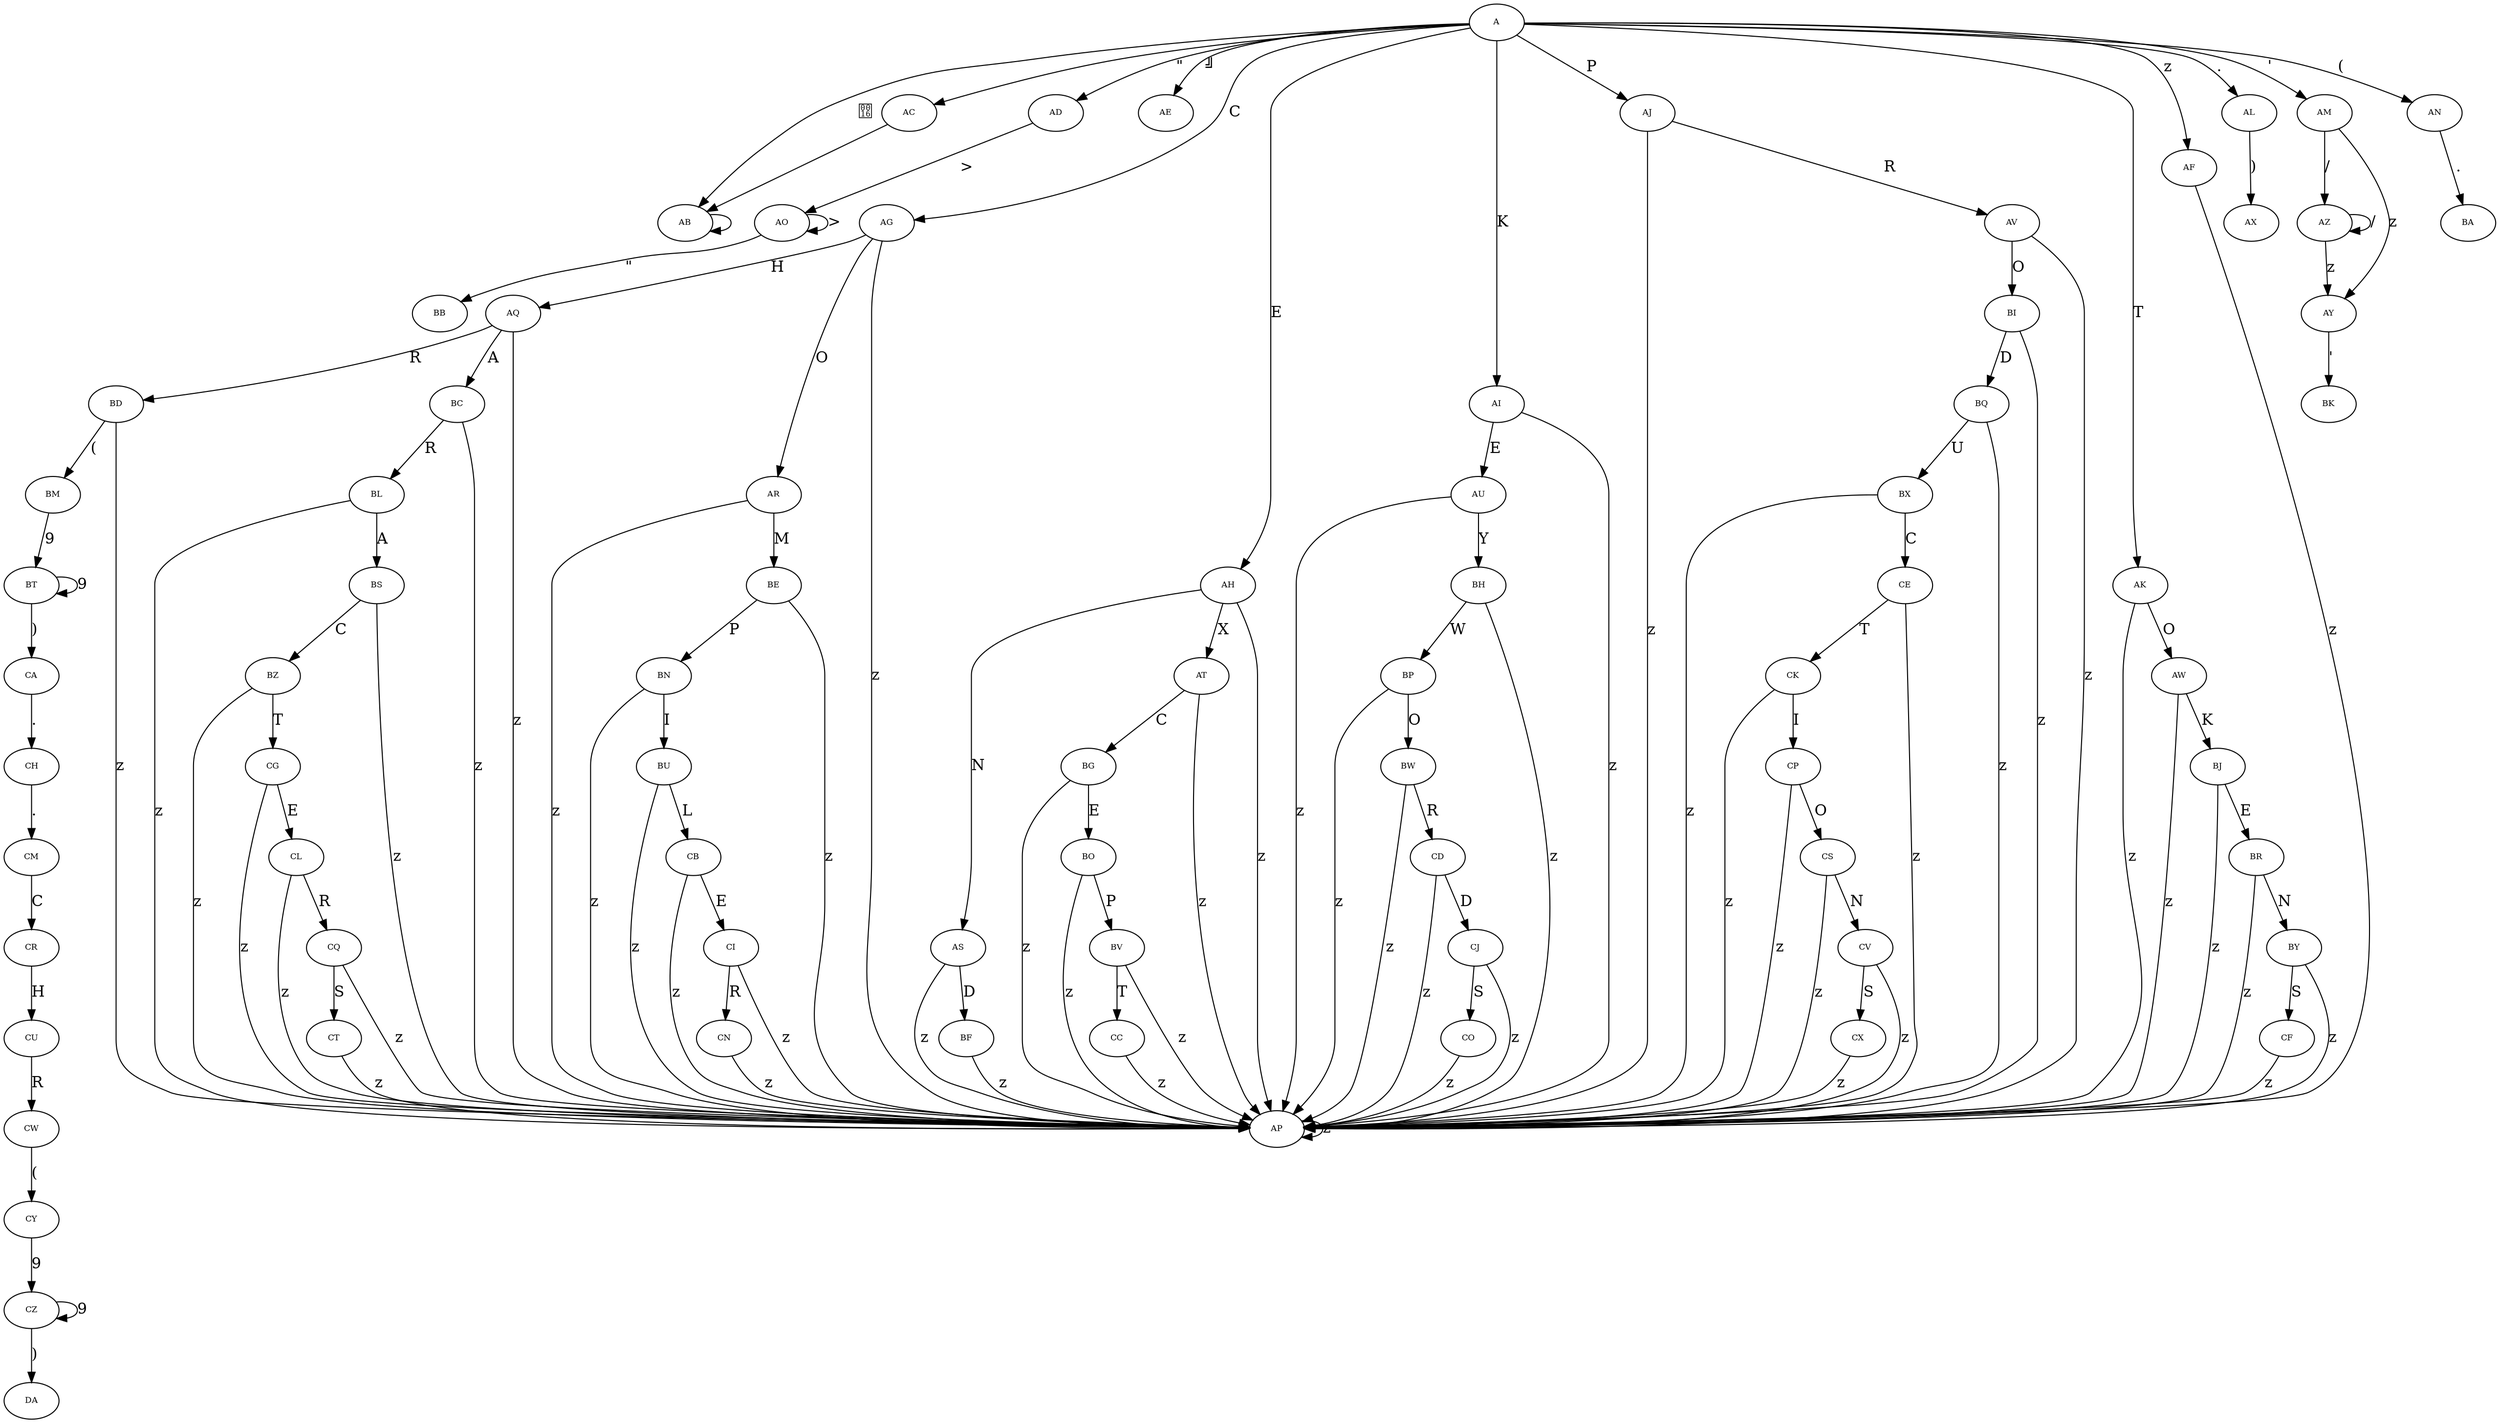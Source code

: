 digraph RGL__DirectedAdjacencyGraph {
    A [
        fontsize = 8,
        label = A
    ]

    AB [
        fontsize = 8,
        label = AB
    ]

    AC [
        fontsize = 8,
        label = AC
    ]

    AD [
        fontsize = 8,
        label = AD
    ]

    AE [
        fontsize = 8,
        label = AE
    ]

    AF [
        fontsize = 8,
        label = AF
    ]

    AG [
        fontsize = 8,
        label = AG
    ]

    AH [
        fontsize = 8,
        label = AH
    ]

    AI [
        fontsize = 8,
        label = AI
    ]

    AJ [
        fontsize = 8,
        label = AJ
    ]

    AK [
        fontsize = 8,
        label = AK
    ]

    AL [
        fontsize = 8,
        label = AL
    ]

    AM [
        fontsize = 8,
        label = AM
    ]

    AN [
        fontsize = 8,
        label = AN
    ]

    AO [
        fontsize = 8,
        label = AO
    ]

    AP [
        fontsize = 8,
        label = AP
    ]

    AQ [
        fontsize = 8,
        label = AQ
    ]

    AR [
        fontsize = 8,
        label = AR
    ]

    AS [
        fontsize = 8,
        label = AS
    ]

    AT [
        fontsize = 8,
        label = AT
    ]

    AU [
        fontsize = 8,
        label = AU
    ]

    AV [
        fontsize = 8,
        label = AV
    ]

    AW [
        fontsize = 8,
        label = AW
    ]

    AX [
        fontsize = 8,
        label = AX
    ]

    AY [
        fontsize = 8,
        label = AY
    ]

    AZ [
        fontsize = 8,
        label = AZ
    ]

    BA [
        fontsize = 8,
        label = BA
    ]

    BB [
        fontsize = 8,
        label = BB
    ]

    BC [
        fontsize = 8,
        label = BC
    ]

    BD [
        fontsize = 8,
        label = BD
    ]

    BE [
        fontsize = 8,
        label = BE
    ]

    BF [
        fontsize = 8,
        label = BF
    ]

    BG [
        fontsize = 8,
        label = BG
    ]

    BH [
        fontsize = 8,
        label = BH
    ]

    BI [
        fontsize = 8,
        label = BI
    ]

    BJ [
        fontsize = 8,
        label = BJ
    ]

    BK [
        fontsize = 8,
        label = BK
    ]

    BL [
        fontsize = 8,
        label = BL
    ]

    BM [
        fontsize = 8,
        label = BM
    ]

    BN [
        fontsize = 8,
        label = BN
    ]

    BO [
        fontsize = 8,
        label = BO
    ]

    BP [
        fontsize = 8,
        label = BP
    ]

    BQ [
        fontsize = 8,
        label = BQ
    ]

    BR [
        fontsize = 8,
        label = BR
    ]

    BS [
        fontsize = 8,
        label = BS
    ]

    BT [
        fontsize = 8,
        label = BT
    ]

    BU [
        fontsize = 8,
        label = BU
    ]

    BV [
        fontsize = 8,
        label = BV
    ]

    BW [
        fontsize = 8,
        label = BW
    ]

    BX [
        fontsize = 8,
        label = BX
    ]

    BY [
        fontsize = 8,
        label = BY
    ]

    BZ [
        fontsize = 8,
        label = BZ
    ]

    CA [
        fontsize = 8,
        label = CA
    ]

    CB [
        fontsize = 8,
        label = CB
    ]

    CC [
        fontsize = 8,
        label = CC
    ]

    CD [
        fontsize = 8,
        label = CD
    ]

    CE [
        fontsize = 8,
        label = CE
    ]

    CF [
        fontsize = 8,
        label = CF
    ]

    CG [
        fontsize = 8,
        label = CG
    ]

    CH [
        fontsize = 8,
        label = CH
    ]

    CI [
        fontsize = 8,
        label = CI
    ]

    CJ [
        fontsize = 8,
        label = CJ
    ]

    CK [
        fontsize = 8,
        label = CK
    ]

    CL [
        fontsize = 8,
        label = CL
    ]

    CM [
        fontsize = 8,
        label = CM
    ]

    CN [
        fontsize = 8,
        label = CN
    ]

    CO [
        fontsize = 8,
        label = CO
    ]

    CP [
        fontsize = 8,
        label = CP
    ]

    CQ [
        fontsize = 8,
        label = CQ
    ]

    CR [
        fontsize = 8,
        label = CR
    ]

    CS [
        fontsize = 8,
        label = CS
    ]

    CT [
        fontsize = 8,
        label = CT
    ]

    CU [
        fontsize = 8,
        label = CU
    ]

    CV [
        fontsize = 8,
        label = CV
    ]

    CW [
        fontsize = 8,
        label = CW
    ]

    CX [
        fontsize = 8,
        label = CX
    ]

    CY [
        fontsize = 8,
        label = CY
    ]

    CZ [
        fontsize = 8,
        label = CZ
    ]

    DA [
        fontsize = 8,
        label = DA
    ]

    A -> AB [
        fontsize = 15,
        label = ""
    ]

    A -> AC [
        fontsize = 15,
        label = " "
    ]

    A -> AD [
        fontsize = 15,
        label = "\""
    ]

    A -> AE [
        fontsize = 15,
        label = "╝"
    ]

    A -> AF [
        fontsize = 15,
        label = z
    ]

    A -> AG [
        fontsize = 15,
        label = C
    ]

    A -> AH [
        fontsize = 15,
        label = E
    ]

    A -> AI [
        fontsize = 15,
        label = K
    ]

    A -> AJ [
        fontsize = 15,
        label = P
    ]

    A -> AK [
        fontsize = 15,
        label = T
    ]

    A -> AL [
        fontsize = 15,
        label = "."
    ]

    A -> AM [
        fontsize = 15,
        label = "'"
    ]

    A -> AN [
        fontsize = 15,
        label = "("
    ]

    AB -> AB [
        fontsize = 15,
        label = " "
    ]

    AC -> AB [
        fontsize = 15,
        label = " "
    ]

    AD -> AO [
        fontsize = 15,
        label = ">"
    ]

    AF -> AP [
        fontsize = 15,
        label = z
    ]

    AG -> AP [
        fontsize = 15,
        label = z
    ]

    AG -> AQ [
        fontsize = 15,
        label = H
    ]

    AG -> AR [
        fontsize = 15,
        label = O
    ]

    AH -> AP [
        fontsize = 15,
        label = z
    ]

    AH -> AS [
        fontsize = 15,
        label = N
    ]

    AH -> AT [
        fontsize = 15,
        label = X
    ]

    AI -> AP [
        fontsize = 15,
        label = z
    ]

    AI -> AU [
        fontsize = 15,
        label = E
    ]

    AJ -> AP [
        fontsize = 15,
        label = z
    ]

    AJ -> AV [
        fontsize = 15,
        label = R
    ]

    AK -> AP [
        fontsize = 15,
        label = z
    ]

    AK -> AW [
        fontsize = 15,
        label = O
    ]

    AL -> AX [
        fontsize = 15,
        label = ")"
    ]

    AM -> AY [
        fontsize = 15,
        label = z
    ]

    AM -> AZ [
        fontsize = 15,
        label = "/"
    ]

    AN -> BA [
        fontsize = 15,
        label = "."
    ]

    AO -> AO [
        fontsize = 15,
        label = ">"
    ]

    AO -> BB [
        fontsize = 15,
        label = "\""
    ]

    AP -> AP [
        fontsize = 15,
        label = z
    ]

    AQ -> AP [
        fontsize = 15,
        label = z
    ]

    AQ -> BC [
        fontsize = 15,
        label = A
    ]

    AQ -> BD [
        fontsize = 15,
        label = R
    ]

    AR -> AP [
        fontsize = 15,
        label = z
    ]

    AR -> BE [
        fontsize = 15,
        label = M
    ]

    AS -> AP [
        fontsize = 15,
        label = z
    ]

    AS -> BF [
        fontsize = 15,
        label = D
    ]

    AT -> AP [
        fontsize = 15,
        label = z
    ]

    AT -> BG [
        fontsize = 15,
        label = C
    ]

    AU -> AP [
        fontsize = 15,
        label = z
    ]

    AU -> BH [
        fontsize = 15,
        label = Y
    ]

    AV -> AP [
        fontsize = 15,
        label = z
    ]

    AV -> BI [
        fontsize = 15,
        label = O
    ]

    AW -> AP [
        fontsize = 15,
        label = z
    ]

    AW -> BJ [
        fontsize = 15,
        label = K
    ]

    AY -> BK [
        fontsize = 15,
        label = "'"
    ]

    AZ -> AY [
        fontsize = 15,
        label = z
    ]

    AZ -> AZ [
        fontsize = 15,
        label = "/"
    ]

    BC -> AP [
        fontsize = 15,
        label = z
    ]

    BC -> BL [
        fontsize = 15,
        label = R
    ]

    BD -> AP [
        fontsize = 15,
        label = z
    ]

    BD -> BM [
        fontsize = 15,
        label = "("
    ]

    BE -> AP [
        fontsize = 15,
        label = z
    ]

    BE -> BN [
        fontsize = 15,
        label = P
    ]

    BF -> AP [
        fontsize = 15,
        label = z
    ]

    BG -> AP [
        fontsize = 15,
        label = z
    ]

    BG -> BO [
        fontsize = 15,
        label = E
    ]

    BH -> AP [
        fontsize = 15,
        label = z
    ]

    BH -> BP [
        fontsize = 15,
        label = W
    ]

    BI -> AP [
        fontsize = 15,
        label = z
    ]

    BI -> BQ [
        fontsize = 15,
        label = D
    ]

    BJ -> AP [
        fontsize = 15,
        label = z
    ]

    BJ -> BR [
        fontsize = 15,
        label = E
    ]

    BL -> AP [
        fontsize = 15,
        label = z
    ]

    BL -> BS [
        fontsize = 15,
        label = A
    ]

    BM -> BT [
        fontsize = 15,
        label = 9
    ]

    BN -> AP [
        fontsize = 15,
        label = z
    ]

    BN -> BU [
        fontsize = 15,
        label = I
    ]

    BO -> AP [
        fontsize = 15,
        label = z
    ]

    BO -> BV [
        fontsize = 15,
        label = P
    ]

    BP -> AP [
        fontsize = 15,
        label = z
    ]

    BP -> BW [
        fontsize = 15,
        label = O
    ]

    BQ -> AP [
        fontsize = 15,
        label = z
    ]

    BQ -> BX [
        fontsize = 15,
        label = U
    ]

    BR -> AP [
        fontsize = 15,
        label = z
    ]

    BR -> BY [
        fontsize = 15,
        label = N
    ]

    BS -> AP [
        fontsize = 15,
        label = z
    ]

    BS -> BZ [
        fontsize = 15,
        label = C
    ]

    BT -> BT [
        fontsize = 15,
        label = 9
    ]

    BT -> CA [
        fontsize = 15,
        label = ")"
    ]

    BU -> AP [
        fontsize = 15,
        label = z
    ]

    BU -> CB [
        fontsize = 15,
        label = L
    ]

    BV -> AP [
        fontsize = 15,
        label = z
    ]

    BV -> CC [
        fontsize = 15,
        label = T
    ]

    BW -> AP [
        fontsize = 15,
        label = z
    ]

    BW -> CD [
        fontsize = 15,
        label = R
    ]

    BX -> AP [
        fontsize = 15,
        label = z
    ]

    BX -> CE [
        fontsize = 15,
        label = C
    ]

    BY -> AP [
        fontsize = 15,
        label = z
    ]

    BY -> CF [
        fontsize = 15,
        label = S
    ]

    BZ -> AP [
        fontsize = 15,
        label = z
    ]

    BZ -> CG [
        fontsize = 15,
        label = T
    ]

    CA -> CH [
        fontsize = 15,
        label = "."
    ]

    CB -> AP [
        fontsize = 15,
        label = z
    ]

    CB -> CI [
        fontsize = 15,
        label = E
    ]

    CC -> AP [
        fontsize = 15,
        label = z
    ]

    CD -> AP [
        fontsize = 15,
        label = z
    ]

    CD -> CJ [
        fontsize = 15,
        label = D
    ]

    CE -> AP [
        fontsize = 15,
        label = z
    ]

    CE -> CK [
        fontsize = 15,
        label = T
    ]

    CF -> AP [
        fontsize = 15,
        label = z
    ]

    CG -> AP [
        fontsize = 15,
        label = z
    ]

    CG -> CL [
        fontsize = 15,
        label = E
    ]

    CH -> CM [
        fontsize = 15,
        label = "."
    ]

    CI -> AP [
        fontsize = 15,
        label = z
    ]

    CI -> CN [
        fontsize = 15,
        label = R
    ]

    CJ -> AP [
        fontsize = 15,
        label = z
    ]

    CJ -> CO [
        fontsize = 15,
        label = S
    ]

    CK -> AP [
        fontsize = 15,
        label = z
    ]

    CK -> CP [
        fontsize = 15,
        label = I
    ]

    CL -> AP [
        fontsize = 15,
        label = z
    ]

    CL -> CQ [
        fontsize = 15,
        label = R
    ]

    CM -> CR [
        fontsize = 15,
        label = C
    ]

    CN -> AP [
        fontsize = 15,
        label = z
    ]

    CO -> AP [
        fontsize = 15,
        label = z
    ]

    CP -> AP [
        fontsize = 15,
        label = z
    ]

    CP -> CS [
        fontsize = 15,
        label = O
    ]

    CQ -> AP [
        fontsize = 15,
        label = z
    ]

    CQ -> CT [
        fontsize = 15,
        label = S
    ]

    CR -> CU [
        fontsize = 15,
        label = H
    ]

    CS -> AP [
        fontsize = 15,
        label = z
    ]

    CS -> CV [
        fontsize = 15,
        label = N
    ]

    CT -> AP [
        fontsize = 15,
        label = z
    ]

    CU -> CW [
        fontsize = 15,
        label = R
    ]

    CV -> AP [
        fontsize = 15,
        label = z
    ]

    CV -> CX [
        fontsize = 15,
        label = S
    ]

    CW -> CY [
        fontsize = 15,
        label = "("
    ]

    CX -> AP [
        fontsize = 15,
        label = z
    ]

    CY -> CZ [
        fontsize = 15,
        label = 9
    ]

    CZ -> CZ [
        fontsize = 15,
        label = 9
    ]

    CZ -> DA [
        fontsize = 15,
        label = ")"
    ]
}
